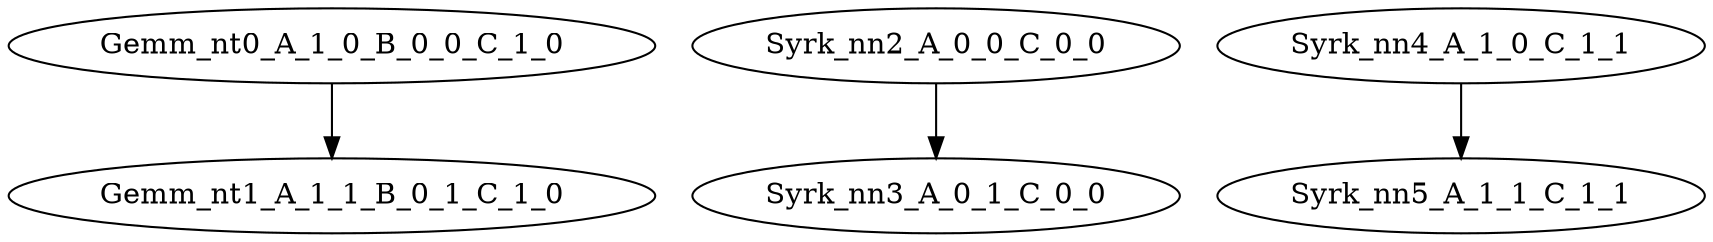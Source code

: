 digraph CJ_GRAPH { 
  Gemm_nt0_A_1_0_B_0_0_C_1_0 -> Gemm_nt1_A_1_1_B_0_1_C_1_0;
  Syrk_nn2_A_0_0_C_0_0 -> Syrk_nn3_A_0_1_C_0_0;
  Syrk_nn4_A_1_0_C_1_1 -> Syrk_nn5_A_1_1_C_1_1;
}

